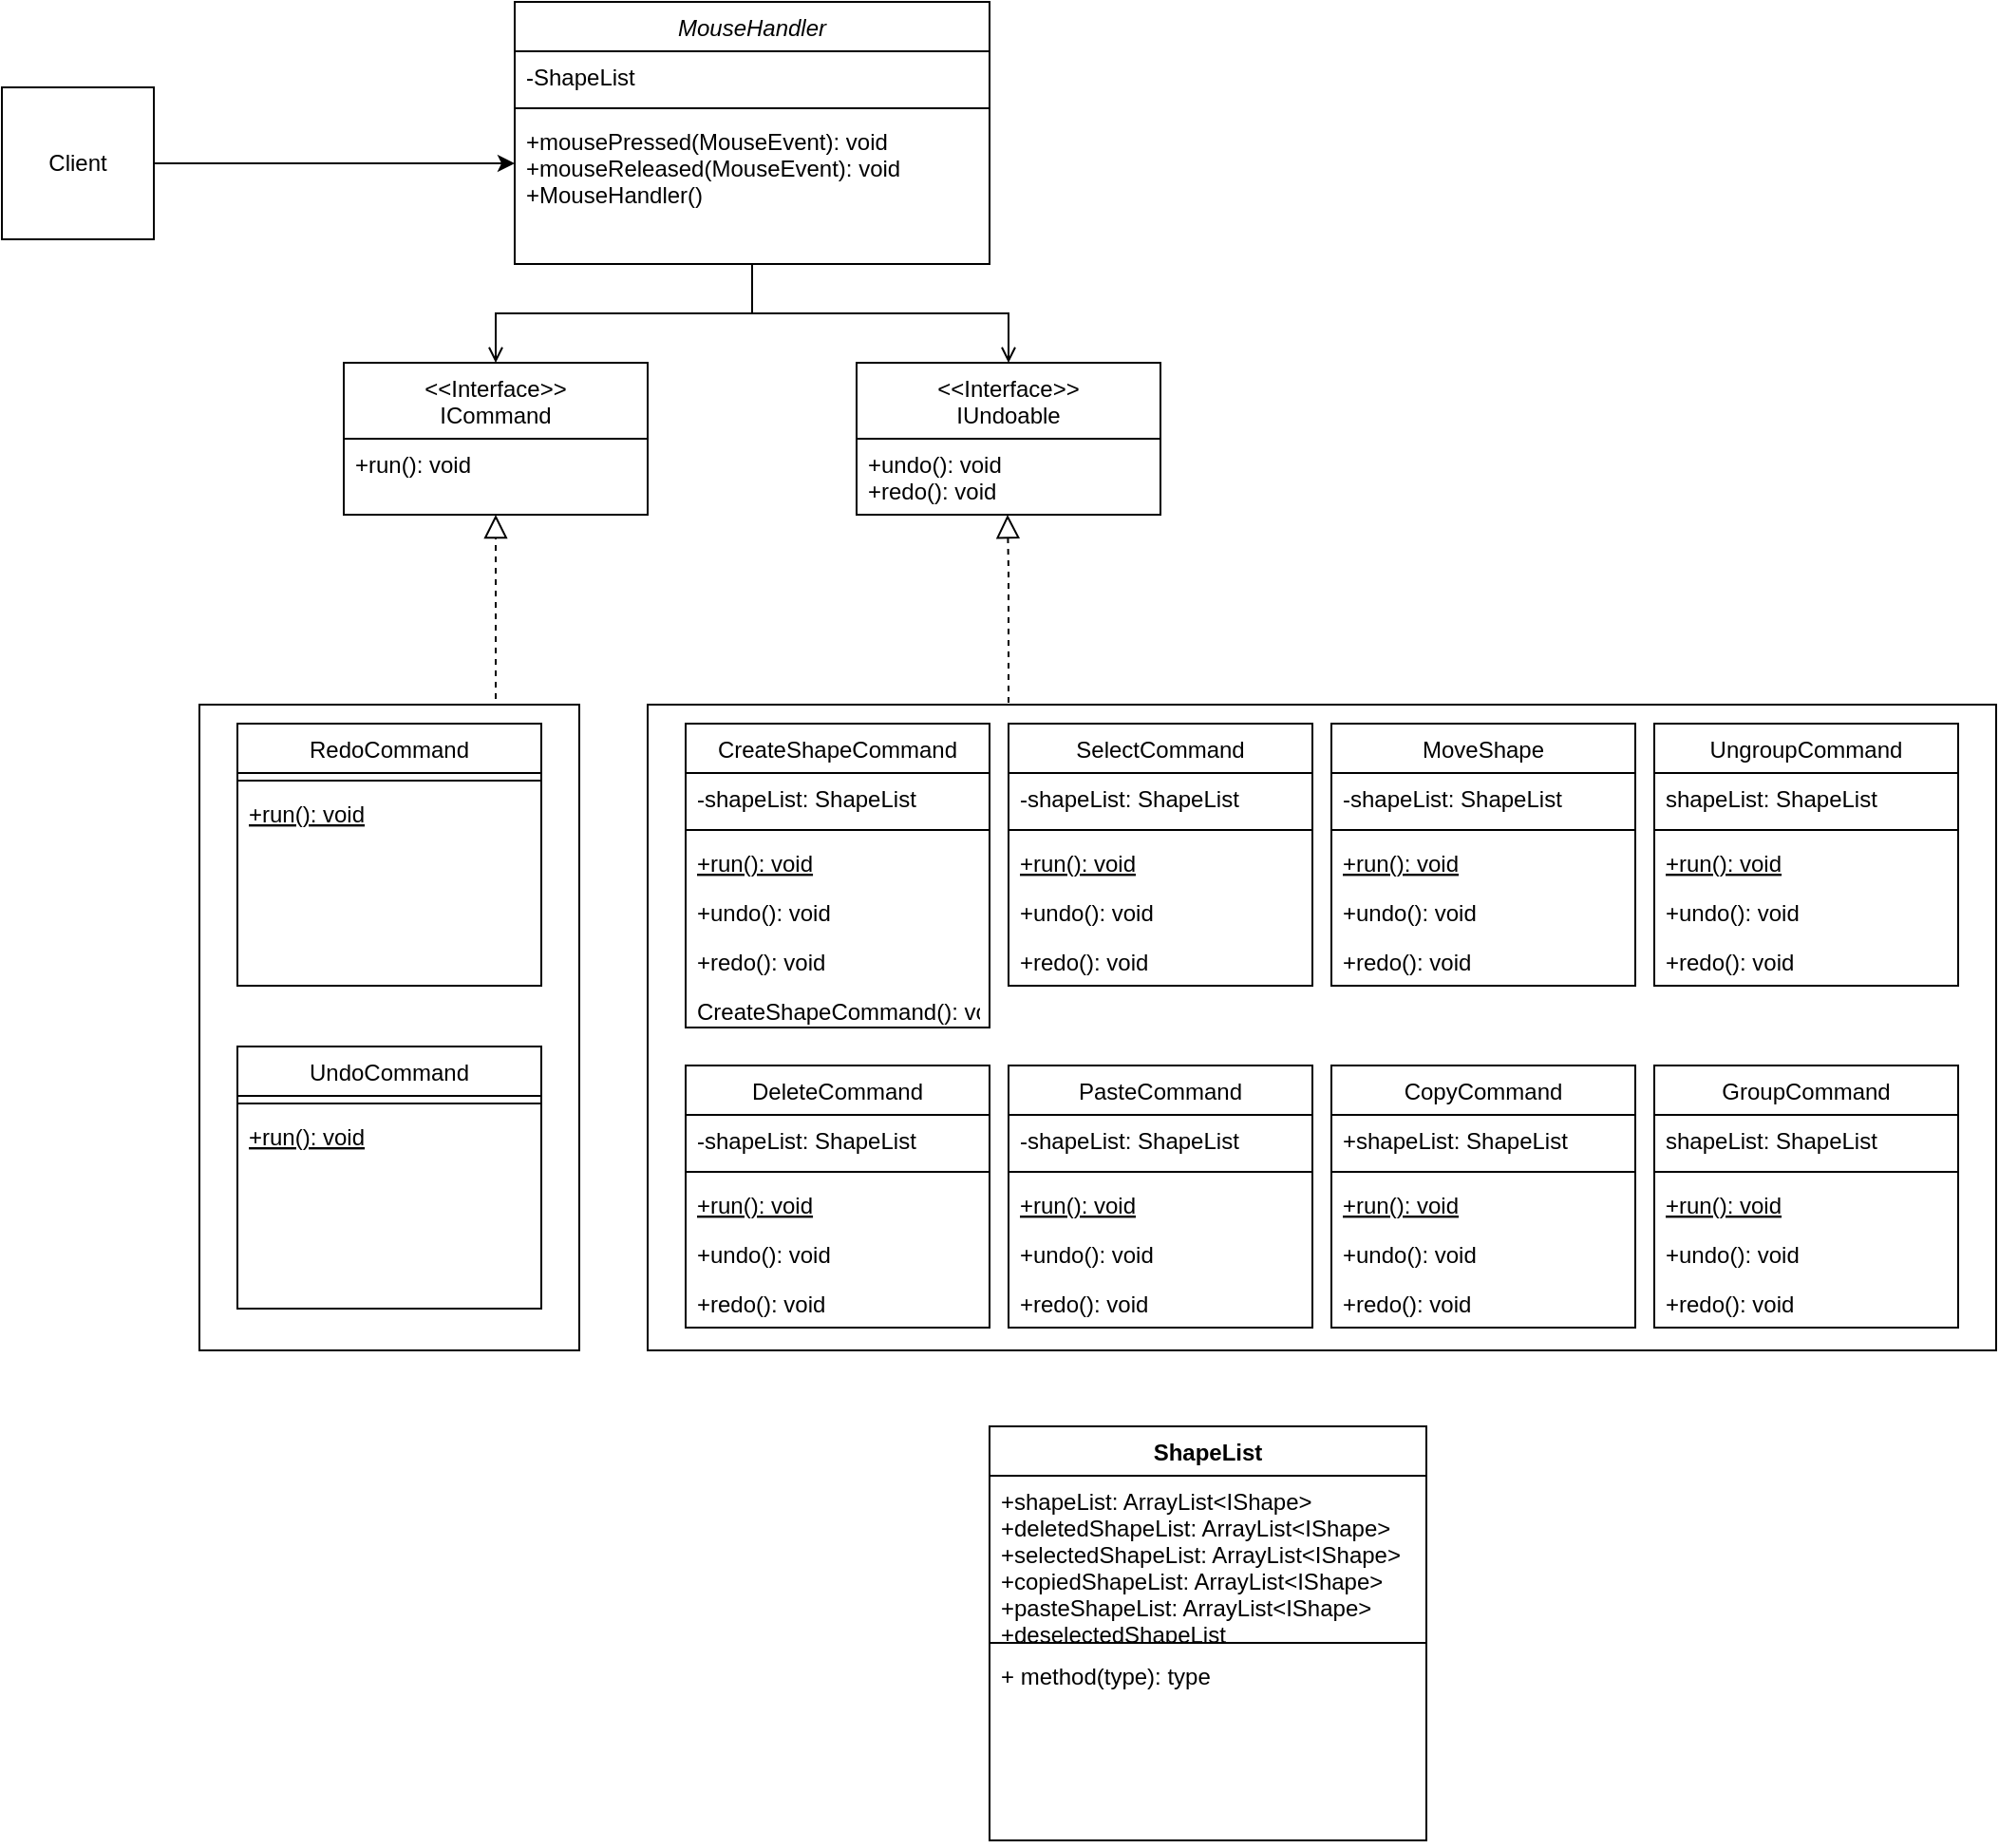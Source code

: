 <mxfile version="13.6.10" type="github">
  <diagram id="C5RBs43oDa-KdzZeNtuy" name="Page-1">
    <mxGraphModel dx="1426" dy="826" grid="1" gridSize="10" guides="1" tooltips="1" connect="1" arrows="1" fold="1" page="1" pageScale="1" pageWidth="827" pageHeight="1169" math="0" shadow="0">
      <root>
        <mxCell id="WIyWlLk6GJQsqaUBKTNV-0" />
        <mxCell id="WIyWlLk6GJQsqaUBKTNV-1" parent="WIyWlLk6GJQsqaUBKTNV-0" />
        <mxCell id="zkfFHV4jXpPFQw0GAbJ--12" value="" style="endArrow=block;endSize=10;endFill=0;shadow=0;strokeWidth=1;rounded=0;edgeStyle=elbowEdgeStyle;elbow=vertical;entryX=0.5;entryY=1;entryDx=0;entryDy=0;dashed=1;" parent="WIyWlLk6GJQsqaUBKTNV-1" target="zkfFHV4jXpPFQw0GAbJ--17" edge="1">
          <mxGeometry width="160" relative="1" as="geometry">
            <mxPoint x="390" y="377" as="sourcePoint" />
            <mxPoint x="320" y="310" as="targetPoint" />
            <Array as="points">
              <mxPoint x="390" y="360" />
              <mxPoint x="420" y="310" />
              <mxPoint x="640" y="310" />
            </Array>
          </mxGeometry>
        </mxCell>
        <mxCell id="zkfFHV4jXpPFQw0GAbJ--26" value="" style="endArrow=open;shadow=0;strokeWidth=1;rounded=0;endFill=1;edgeStyle=elbowEdgeStyle;elbow=vertical;" parent="WIyWlLk6GJQsqaUBKTNV-1" source="zkfFHV4jXpPFQw0GAbJ--0" target="zkfFHV4jXpPFQw0GAbJ--17" edge="1">
          <mxGeometry x="0.5" y="41" relative="1" as="geometry">
            <mxPoint x="380" y="192" as="sourcePoint" />
            <mxPoint x="540" y="192" as="targetPoint" />
            <mxPoint x="-40" y="32" as="offset" />
          </mxGeometry>
        </mxCell>
        <mxCell id="EbQSN0yyJCOW8OBc9cXN-0" value="Client" style="whiteSpace=wrap;html=1;aspect=fixed;" vertex="1" parent="WIyWlLk6GJQsqaUBKTNV-1">
          <mxGeometry x="130" y="55" width="80" height="80" as="geometry" />
        </mxCell>
        <mxCell id="EbQSN0yyJCOW8OBc9cXN-2" value="" style="endArrow=classic;html=1;entryX=0;entryY=0.5;entryDx=0;entryDy=0;exitX=1;exitY=0.5;exitDx=0;exitDy=0;" edge="1" parent="WIyWlLk6GJQsqaUBKTNV-1" source="EbQSN0yyJCOW8OBc9cXN-0" target="zkfFHV4jXpPFQw0GAbJ--5">
          <mxGeometry width="50" height="50" relative="1" as="geometry">
            <mxPoint x="220" y="83" as="sourcePoint" />
            <mxPoint x="319.5" y="49.998" as="targetPoint" />
          </mxGeometry>
        </mxCell>
        <mxCell id="EbQSN0yyJCOW8OBc9cXN-58" value="CreateShapeCommand(): void" style="text;align=left;verticalAlign=top;spacingLeft=4;spacingRight=4;overflow=hidden;rotatable=0;points=[[0,0.5],[1,0.5]];portConstraint=eastwest;" vertex="1" parent="WIyWlLk6GJQsqaUBKTNV-1">
          <mxGeometry x="490" y="528" width="160" height="26" as="geometry" />
        </mxCell>
        <mxCell id="EbQSN0yyJCOW8OBc9cXN-60" value="&lt;&lt;Interface&gt;&gt;&#xa;IUndoable" style="swimlane;fontStyle=0;align=center;verticalAlign=top;childLayout=stackLayout;horizontal=1;startSize=40;horizontalStack=0;resizeParent=1;resizeLast=0;collapsible=1;marginBottom=0;rounded=0;shadow=0;strokeWidth=1;" vertex="1" parent="WIyWlLk6GJQsqaUBKTNV-1">
          <mxGeometry x="580" y="200" width="160" height="80" as="geometry">
            <mxRectangle x="550" y="140" width="160" height="26" as="alternateBounds" />
          </mxGeometry>
        </mxCell>
        <mxCell id="EbQSN0yyJCOW8OBc9cXN-61" value="+undo(): void&#xa;+redo(): void" style="text;align=left;verticalAlign=top;spacingLeft=4;spacingRight=4;overflow=hidden;rotatable=0;points=[[0,0.5],[1,0.5]];portConstraint=eastwest;" vertex="1" parent="EbQSN0yyJCOW8OBc9cXN-60">
          <mxGeometry y="40" width="160" height="40" as="geometry" />
        </mxCell>
        <mxCell id="zkfFHV4jXpPFQw0GAbJ--17" value="&lt;&lt;Interface&gt;&gt;&#xa;ICommand" style="swimlane;fontStyle=0;align=center;verticalAlign=top;childLayout=stackLayout;horizontal=1;startSize=40;horizontalStack=0;resizeParent=1;resizeLast=0;collapsible=1;marginBottom=0;rounded=0;shadow=0;strokeWidth=1;" parent="WIyWlLk6GJQsqaUBKTNV-1" vertex="1">
          <mxGeometry x="310" y="200" width="160" height="80" as="geometry">
            <mxRectangle x="550" y="140" width="160" height="26" as="alternateBounds" />
          </mxGeometry>
        </mxCell>
        <mxCell id="zkfFHV4jXpPFQw0GAbJ--18" value="+run(): void" style="text;align=left;verticalAlign=top;spacingLeft=4;spacingRight=4;overflow=hidden;rotatable=0;points=[[0,0.5],[1,0.5]];portConstraint=eastwest;" parent="zkfFHV4jXpPFQw0GAbJ--17" vertex="1">
          <mxGeometry y="40" width="160" height="26" as="geometry" />
        </mxCell>
        <mxCell id="zkfFHV4jXpPFQw0GAbJ--0" value="MouseHandler" style="swimlane;fontStyle=2;align=center;verticalAlign=top;childLayout=stackLayout;horizontal=1;startSize=26;horizontalStack=0;resizeParent=1;resizeLast=0;collapsible=1;marginBottom=0;rounded=0;shadow=0;strokeWidth=1;" parent="WIyWlLk6GJQsqaUBKTNV-1" vertex="1">
          <mxGeometry x="400" y="10" width="250" height="138" as="geometry">
            <mxRectangle x="230" y="140" width="160" height="26" as="alternateBounds" />
          </mxGeometry>
        </mxCell>
        <mxCell id="zkfFHV4jXpPFQw0GAbJ--3" value="-ShapeList" style="text;align=left;verticalAlign=top;spacingLeft=4;spacingRight=4;overflow=hidden;rotatable=0;points=[[0,0.5],[1,0.5]];portConstraint=eastwest;rounded=0;shadow=0;html=0;" parent="zkfFHV4jXpPFQw0GAbJ--0" vertex="1">
          <mxGeometry y="26" width="250" height="26" as="geometry" />
        </mxCell>
        <mxCell id="zkfFHV4jXpPFQw0GAbJ--4" value="" style="line;html=1;strokeWidth=1;align=left;verticalAlign=middle;spacingTop=-1;spacingLeft=3;spacingRight=3;rotatable=0;labelPosition=right;points=[];portConstraint=eastwest;" parent="zkfFHV4jXpPFQw0GAbJ--0" vertex="1">
          <mxGeometry y="52" width="250" height="8" as="geometry" />
        </mxCell>
        <mxCell id="zkfFHV4jXpPFQw0GAbJ--5" value="+mousePressed(MouseEvent): void &#xa;+mouseReleased(MouseEvent): void&#xa;+MouseHandler()" style="text;align=left;verticalAlign=top;spacingLeft=4;spacingRight=4;overflow=hidden;rotatable=0;points=[[0,0.5],[1,0.5]];portConstraint=eastwest;" parent="zkfFHV4jXpPFQw0GAbJ--0" vertex="1">
          <mxGeometry y="60" width="250" height="50" as="geometry" />
        </mxCell>
        <mxCell id="EbQSN0yyJCOW8OBc9cXN-65" value="" style="endArrow=block;endSize=10;endFill=0;shadow=0;strokeWidth=1;rounded=0;edgeStyle=elbowEdgeStyle;elbow=vertical;entryX=0.5;entryY=1;entryDx=0;entryDy=0;dashed=1;" edge="1" parent="WIyWlLk6GJQsqaUBKTNV-1">
          <mxGeometry width="160" relative="1" as="geometry">
            <mxPoint x="660" y="379" as="sourcePoint" />
            <mxPoint x="659.5" y="280" as="targetPoint" />
            <Array as="points">
              <mxPoint x="689.5" y="310" />
              <mxPoint x="909.5" y="310" />
            </Array>
          </mxGeometry>
        </mxCell>
        <mxCell id="EbQSN0yyJCOW8OBc9cXN-66" value="" style="rounded=0;whiteSpace=wrap;html=1;fillColor=none;" vertex="1" parent="WIyWlLk6GJQsqaUBKTNV-1">
          <mxGeometry x="470" y="380" width="710" height="340" as="geometry" />
        </mxCell>
        <mxCell id="EbQSN0yyJCOW8OBc9cXN-67" value="" style="endArrow=open;shadow=0;strokeWidth=1;rounded=0;endFill=1;edgeStyle=elbowEdgeStyle;elbow=vertical;exitX=0.5;exitY=1;exitDx=0;exitDy=0;" edge="1" parent="WIyWlLk6GJQsqaUBKTNV-1" source="zkfFHV4jXpPFQw0GAbJ--0" target="EbQSN0yyJCOW8OBc9cXN-60">
          <mxGeometry x="0.5" y="41" relative="1" as="geometry">
            <mxPoint x="535" y="158" as="sourcePoint" />
            <mxPoint x="400" y="210" as="targetPoint" />
            <mxPoint x="-40" y="32" as="offset" />
          </mxGeometry>
        </mxCell>
        <mxCell id="EbQSN0yyJCOW8OBc9cXN-68" value="" style="rounded=0;whiteSpace=wrap;html=1;fillColor=none;" vertex="1" parent="WIyWlLk6GJQsqaUBKTNV-1">
          <mxGeometry x="234" y="380" width="200" height="340" as="geometry" />
        </mxCell>
        <mxCell id="zkfFHV4jXpPFQw0GAbJ--6" value="CreateShapeCommand" style="swimlane;fontStyle=0;align=center;verticalAlign=top;childLayout=stackLayout;horizontal=1;startSize=26;horizontalStack=0;resizeParent=1;resizeLast=0;collapsible=1;marginBottom=0;rounded=0;shadow=0;strokeWidth=1;" parent="WIyWlLk6GJQsqaUBKTNV-1" vertex="1">
          <mxGeometry x="490" y="390" width="160" height="160" as="geometry">
            <mxRectangle x="130" y="380" width="160" height="26" as="alternateBounds" />
          </mxGeometry>
        </mxCell>
        <mxCell id="zkfFHV4jXpPFQw0GAbJ--7" value="-shapeList: ShapeList" style="text;align=left;verticalAlign=top;spacingLeft=4;spacingRight=4;overflow=hidden;rotatable=0;points=[[0,0.5],[1,0.5]];portConstraint=eastwest;" parent="zkfFHV4jXpPFQw0GAbJ--6" vertex="1">
          <mxGeometry y="26" width="160" height="26" as="geometry" />
        </mxCell>
        <mxCell id="zkfFHV4jXpPFQw0GAbJ--9" value="" style="line;html=1;strokeWidth=1;align=left;verticalAlign=middle;spacingTop=-1;spacingLeft=3;spacingRight=3;rotatable=0;labelPosition=right;points=[];portConstraint=eastwest;" parent="zkfFHV4jXpPFQw0GAbJ--6" vertex="1">
          <mxGeometry y="52" width="160" height="8" as="geometry" />
        </mxCell>
        <mxCell id="zkfFHV4jXpPFQw0GAbJ--10" value="+run(): void" style="text;align=left;verticalAlign=top;spacingLeft=4;spacingRight=4;overflow=hidden;rotatable=0;points=[[0,0.5],[1,0.5]];portConstraint=eastwest;fontStyle=4" parent="zkfFHV4jXpPFQw0GAbJ--6" vertex="1">
          <mxGeometry y="60" width="160" height="26" as="geometry" />
        </mxCell>
        <mxCell id="zkfFHV4jXpPFQw0GAbJ--11" value="+undo(): void" style="text;align=left;verticalAlign=top;spacingLeft=4;spacingRight=4;overflow=hidden;rotatable=0;points=[[0,0.5],[1,0.5]];portConstraint=eastwest;" parent="zkfFHV4jXpPFQw0GAbJ--6" vertex="1">
          <mxGeometry y="86" width="160" height="26" as="geometry" />
        </mxCell>
        <mxCell id="EbQSN0yyJCOW8OBc9cXN-57" value="+redo(): void" style="text;align=left;verticalAlign=top;spacingLeft=4;spacingRight=4;overflow=hidden;rotatable=0;points=[[0,0.5],[1,0.5]];portConstraint=eastwest;" vertex="1" parent="zkfFHV4jXpPFQw0GAbJ--6">
          <mxGeometry y="112" width="160" height="26" as="geometry" />
        </mxCell>
        <mxCell id="EbQSN0yyJCOW8OBc9cXN-9" value="SelectCommand" style="swimlane;fontStyle=0;align=center;verticalAlign=top;childLayout=stackLayout;horizontal=1;startSize=26;horizontalStack=0;resizeParent=1;resizeLast=0;collapsible=1;marginBottom=0;rounded=0;shadow=0;strokeWidth=1;" vertex="1" parent="WIyWlLk6GJQsqaUBKTNV-1">
          <mxGeometry x="660" y="390" width="160" height="138" as="geometry">
            <mxRectangle x="130" y="380" width="160" height="26" as="alternateBounds" />
          </mxGeometry>
        </mxCell>
        <mxCell id="EbQSN0yyJCOW8OBc9cXN-10" value="-shapeList: ShapeList" style="text;align=left;verticalAlign=top;spacingLeft=4;spacingRight=4;overflow=hidden;rotatable=0;points=[[0,0.5],[1,0.5]];portConstraint=eastwest;" vertex="1" parent="EbQSN0yyJCOW8OBc9cXN-9">
          <mxGeometry y="26" width="160" height="26" as="geometry" />
        </mxCell>
        <mxCell id="EbQSN0yyJCOW8OBc9cXN-11" value="" style="line;html=1;strokeWidth=1;align=left;verticalAlign=middle;spacingTop=-1;spacingLeft=3;spacingRight=3;rotatable=0;labelPosition=right;points=[];portConstraint=eastwest;" vertex="1" parent="EbQSN0yyJCOW8OBc9cXN-9">
          <mxGeometry y="52" width="160" height="8" as="geometry" />
        </mxCell>
        <mxCell id="EbQSN0yyJCOW8OBc9cXN-12" value="+run(): void" style="text;align=left;verticalAlign=top;spacingLeft=4;spacingRight=4;overflow=hidden;rotatable=0;points=[[0,0.5],[1,0.5]];portConstraint=eastwest;fontStyle=4" vertex="1" parent="EbQSN0yyJCOW8OBc9cXN-9">
          <mxGeometry y="60" width="160" height="26" as="geometry" />
        </mxCell>
        <mxCell id="EbQSN0yyJCOW8OBc9cXN-13" value="+undo(): void" style="text;align=left;verticalAlign=top;spacingLeft=4;spacingRight=4;overflow=hidden;rotatable=0;points=[[0,0.5],[1,0.5]];portConstraint=eastwest;" vertex="1" parent="EbQSN0yyJCOW8OBc9cXN-9">
          <mxGeometry y="86" width="160" height="26" as="geometry" />
        </mxCell>
        <mxCell id="EbQSN0yyJCOW8OBc9cXN-14" value="+redo(): void" style="text;align=left;verticalAlign=top;spacingLeft=4;spacingRight=4;overflow=hidden;rotatable=0;points=[[0,0.5],[1,0.5]];portConstraint=eastwest;" vertex="1" parent="EbQSN0yyJCOW8OBc9cXN-9">
          <mxGeometry y="112" width="160" height="26" as="geometry" />
        </mxCell>
        <mxCell id="EbQSN0yyJCOW8OBc9cXN-15" value="MoveShape" style="swimlane;fontStyle=0;align=center;verticalAlign=top;childLayout=stackLayout;horizontal=1;startSize=26;horizontalStack=0;resizeParent=1;resizeLast=0;collapsible=1;marginBottom=0;rounded=0;shadow=0;strokeWidth=1;" vertex="1" parent="WIyWlLk6GJQsqaUBKTNV-1">
          <mxGeometry x="830" y="390" width="160" height="138" as="geometry">
            <mxRectangle x="130" y="380" width="160" height="26" as="alternateBounds" />
          </mxGeometry>
        </mxCell>
        <mxCell id="EbQSN0yyJCOW8OBc9cXN-16" value="-shapeList: ShapeList" style="text;align=left;verticalAlign=top;spacingLeft=4;spacingRight=4;overflow=hidden;rotatable=0;points=[[0,0.5],[1,0.5]];portConstraint=eastwest;" vertex="1" parent="EbQSN0yyJCOW8OBc9cXN-15">
          <mxGeometry y="26" width="160" height="26" as="geometry" />
        </mxCell>
        <mxCell id="EbQSN0yyJCOW8OBc9cXN-17" value="" style="line;html=1;strokeWidth=1;align=left;verticalAlign=middle;spacingTop=-1;spacingLeft=3;spacingRight=3;rotatable=0;labelPosition=right;points=[];portConstraint=eastwest;" vertex="1" parent="EbQSN0yyJCOW8OBc9cXN-15">
          <mxGeometry y="52" width="160" height="8" as="geometry" />
        </mxCell>
        <mxCell id="EbQSN0yyJCOW8OBc9cXN-18" value="+run(): void" style="text;align=left;verticalAlign=top;spacingLeft=4;spacingRight=4;overflow=hidden;rotatable=0;points=[[0,0.5],[1,0.5]];portConstraint=eastwest;fontStyle=4" vertex="1" parent="EbQSN0yyJCOW8OBc9cXN-15">
          <mxGeometry y="60" width="160" height="26" as="geometry" />
        </mxCell>
        <mxCell id="EbQSN0yyJCOW8OBc9cXN-19" value="+undo(): void" style="text;align=left;verticalAlign=top;spacingLeft=4;spacingRight=4;overflow=hidden;rotatable=0;points=[[0,0.5],[1,0.5]];portConstraint=eastwest;" vertex="1" parent="EbQSN0yyJCOW8OBc9cXN-15">
          <mxGeometry y="86" width="160" height="26" as="geometry" />
        </mxCell>
        <mxCell id="EbQSN0yyJCOW8OBc9cXN-20" value="+redo(): void" style="text;align=left;verticalAlign=top;spacingLeft=4;spacingRight=4;overflow=hidden;rotatable=0;points=[[0,0.5],[1,0.5]];portConstraint=eastwest;" vertex="1" parent="EbQSN0yyJCOW8OBc9cXN-15">
          <mxGeometry y="112" width="160" height="26" as="geometry" />
        </mxCell>
        <mxCell id="EbQSN0yyJCOW8OBc9cXN-33" value="DeleteCommand" style="swimlane;fontStyle=0;align=center;verticalAlign=top;childLayout=stackLayout;horizontal=1;startSize=26;horizontalStack=0;resizeParent=1;resizeLast=0;collapsible=1;marginBottom=0;rounded=0;shadow=0;strokeWidth=1;" vertex="1" parent="WIyWlLk6GJQsqaUBKTNV-1">
          <mxGeometry x="490" y="570" width="160" height="138" as="geometry">
            <mxRectangle x="130" y="380" width="160" height="26" as="alternateBounds" />
          </mxGeometry>
        </mxCell>
        <mxCell id="EbQSN0yyJCOW8OBc9cXN-34" value="-shapeList: ShapeList" style="text;align=left;verticalAlign=top;spacingLeft=4;spacingRight=4;overflow=hidden;rotatable=0;points=[[0,0.5],[1,0.5]];portConstraint=eastwest;" vertex="1" parent="EbQSN0yyJCOW8OBc9cXN-33">
          <mxGeometry y="26" width="160" height="26" as="geometry" />
        </mxCell>
        <mxCell id="EbQSN0yyJCOW8OBc9cXN-35" value="" style="line;html=1;strokeWidth=1;align=left;verticalAlign=middle;spacingTop=-1;spacingLeft=3;spacingRight=3;rotatable=0;labelPosition=right;points=[];portConstraint=eastwest;" vertex="1" parent="EbQSN0yyJCOW8OBc9cXN-33">
          <mxGeometry y="52" width="160" height="8" as="geometry" />
        </mxCell>
        <mxCell id="EbQSN0yyJCOW8OBc9cXN-36" value="+run(): void" style="text;align=left;verticalAlign=top;spacingLeft=4;spacingRight=4;overflow=hidden;rotatable=0;points=[[0,0.5],[1,0.5]];portConstraint=eastwest;fontStyle=4" vertex="1" parent="EbQSN0yyJCOW8OBc9cXN-33">
          <mxGeometry y="60" width="160" height="26" as="geometry" />
        </mxCell>
        <mxCell id="EbQSN0yyJCOW8OBc9cXN-37" value="+undo(): void" style="text;align=left;verticalAlign=top;spacingLeft=4;spacingRight=4;overflow=hidden;rotatable=0;points=[[0,0.5],[1,0.5]];portConstraint=eastwest;" vertex="1" parent="EbQSN0yyJCOW8OBc9cXN-33">
          <mxGeometry y="86" width="160" height="26" as="geometry" />
        </mxCell>
        <mxCell id="EbQSN0yyJCOW8OBc9cXN-38" value="+redo(): void" style="text;align=left;verticalAlign=top;spacingLeft=4;spacingRight=4;overflow=hidden;rotatable=0;points=[[0,0.5],[1,0.5]];portConstraint=eastwest;" vertex="1" parent="EbQSN0yyJCOW8OBc9cXN-33">
          <mxGeometry y="112" width="160" height="26" as="geometry" />
        </mxCell>
        <mxCell id="EbQSN0yyJCOW8OBc9cXN-39" value="PasteCommand" style="swimlane;fontStyle=0;align=center;verticalAlign=top;childLayout=stackLayout;horizontal=1;startSize=26;horizontalStack=0;resizeParent=1;resizeLast=0;collapsible=1;marginBottom=0;rounded=0;shadow=0;strokeWidth=1;" vertex="1" parent="WIyWlLk6GJQsqaUBKTNV-1">
          <mxGeometry x="660" y="570" width="160" height="138" as="geometry">
            <mxRectangle x="130" y="380" width="160" height="26" as="alternateBounds" />
          </mxGeometry>
        </mxCell>
        <mxCell id="EbQSN0yyJCOW8OBc9cXN-40" value="-shapeList: ShapeList" style="text;align=left;verticalAlign=top;spacingLeft=4;spacingRight=4;overflow=hidden;rotatable=0;points=[[0,0.5],[1,0.5]];portConstraint=eastwest;" vertex="1" parent="EbQSN0yyJCOW8OBc9cXN-39">
          <mxGeometry y="26" width="160" height="26" as="geometry" />
        </mxCell>
        <mxCell id="EbQSN0yyJCOW8OBc9cXN-41" value="" style="line;html=1;strokeWidth=1;align=left;verticalAlign=middle;spacingTop=-1;spacingLeft=3;spacingRight=3;rotatable=0;labelPosition=right;points=[];portConstraint=eastwest;" vertex="1" parent="EbQSN0yyJCOW8OBc9cXN-39">
          <mxGeometry y="52" width="160" height="8" as="geometry" />
        </mxCell>
        <mxCell id="EbQSN0yyJCOW8OBc9cXN-42" value="+run(): void" style="text;align=left;verticalAlign=top;spacingLeft=4;spacingRight=4;overflow=hidden;rotatable=0;points=[[0,0.5],[1,0.5]];portConstraint=eastwest;fontStyle=4" vertex="1" parent="EbQSN0yyJCOW8OBc9cXN-39">
          <mxGeometry y="60" width="160" height="26" as="geometry" />
        </mxCell>
        <mxCell id="EbQSN0yyJCOW8OBc9cXN-43" value="+undo(): void" style="text;align=left;verticalAlign=top;spacingLeft=4;spacingRight=4;overflow=hidden;rotatable=0;points=[[0,0.5],[1,0.5]];portConstraint=eastwest;" vertex="1" parent="EbQSN0yyJCOW8OBc9cXN-39">
          <mxGeometry y="86" width="160" height="26" as="geometry" />
        </mxCell>
        <mxCell id="EbQSN0yyJCOW8OBc9cXN-44" value="+redo(): void" style="text;align=left;verticalAlign=top;spacingLeft=4;spacingRight=4;overflow=hidden;rotatable=0;points=[[0,0.5],[1,0.5]];portConstraint=eastwest;" vertex="1" parent="EbQSN0yyJCOW8OBc9cXN-39">
          <mxGeometry y="112" width="160" height="26" as="geometry" />
        </mxCell>
        <mxCell id="EbQSN0yyJCOW8OBc9cXN-51" value="UngroupCommand" style="swimlane;fontStyle=0;align=center;verticalAlign=top;childLayout=stackLayout;horizontal=1;startSize=26;horizontalStack=0;resizeParent=1;resizeLast=0;collapsible=1;marginBottom=0;rounded=0;shadow=0;strokeWidth=1;" vertex="1" parent="WIyWlLk6GJQsqaUBKTNV-1">
          <mxGeometry x="1000" y="390" width="160" height="138" as="geometry">
            <mxRectangle x="130" y="380" width="160" height="26" as="alternateBounds" />
          </mxGeometry>
        </mxCell>
        <mxCell id="EbQSN0yyJCOW8OBc9cXN-52" value="shapeList: ShapeList" style="text;align=left;verticalAlign=top;spacingLeft=4;spacingRight=4;overflow=hidden;rotatable=0;points=[[0,0.5],[1,0.5]];portConstraint=eastwest;" vertex="1" parent="EbQSN0yyJCOW8OBc9cXN-51">
          <mxGeometry y="26" width="160" height="26" as="geometry" />
        </mxCell>
        <mxCell id="EbQSN0yyJCOW8OBc9cXN-53" value="" style="line;html=1;strokeWidth=1;align=left;verticalAlign=middle;spacingTop=-1;spacingLeft=3;spacingRight=3;rotatable=0;labelPosition=right;points=[];portConstraint=eastwest;" vertex="1" parent="EbQSN0yyJCOW8OBc9cXN-51">
          <mxGeometry y="52" width="160" height="8" as="geometry" />
        </mxCell>
        <mxCell id="EbQSN0yyJCOW8OBc9cXN-54" value="+run(): void" style="text;align=left;verticalAlign=top;spacingLeft=4;spacingRight=4;overflow=hidden;rotatable=0;points=[[0,0.5],[1,0.5]];portConstraint=eastwest;fontStyle=4" vertex="1" parent="EbQSN0yyJCOW8OBc9cXN-51">
          <mxGeometry y="60" width="160" height="26" as="geometry" />
        </mxCell>
        <mxCell id="EbQSN0yyJCOW8OBc9cXN-55" value="+undo(): void" style="text;align=left;verticalAlign=top;spacingLeft=4;spacingRight=4;overflow=hidden;rotatable=0;points=[[0,0.5],[1,0.5]];portConstraint=eastwest;" vertex="1" parent="EbQSN0yyJCOW8OBc9cXN-51">
          <mxGeometry y="86" width="160" height="26" as="geometry" />
        </mxCell>
        <mxCell id="EbQSN0yyJCOW8OBc9cXN-56" value="+redo(): void" style="text;align=left;verticalAlign=top;spacingLeft=4;spacingRight=4;overflow=hidden;rotatable=0;points=[[0,0.5],[1,0.5]];portConstraint=eastwest;" vertex="1" parent="EbQSN0yyJCOW8OBc9cXN-51">
          <mxGeometry y="112" width="160" height="26" as="geometry" />
        </mxCell>
        <mxCell id="EbQSN0yyJCOW8OBc9cXN-45" value="GroupCommand" style="swimlane;fontStyle=0;align=center;verticalAlign=top;childLayout=stackLayout;horizontal=1;startSize=26;horizontalStack=0;resizeParent=1;resizeLast=0;collapsible=1;marginBottom=0;rounded=0;shadow=0;strokeWidth=1;" vertex="1" parent="WIyWlLk6GJQsqaUBKTNV-1">
          <mxGeometry x="1000" y="570" width="160" height="138" as="geometry">
            <mxRectangle x="130" y="380" width="160" height="26" as="alternateBounds" />
          </mxGeometry>
        </mxCell>
        <mxCell id="EbQSN0yyJCOW8OBc9cXN-46" value="shapeList: ShapeList" style="text;align=left;verticalAlign=top;spacingLeft=4;spacingRight=4;overflow=hidden;rotatable=0;points=[[0,0.5],[1,0.5]];portConstraint=eastwest;" vertex="1" parent="EbQSN0yyJCOW8OBc9cXN-45">
          <mxGeometry y="26" width="160" height="26" as="geometry" />
        </mxCell>
        <mxCell id="EbQSN0yyJCOW8OBc9cXN-47" value="" style="line;html=1;strokeWidth=1;align=left;verticalAlign=middle;spacingTop=-1;spacingLeft=3;spacingRight=3;rotatable=0;labelPosition=right;points=[];portConstraint=eastwest;" vertex="1" parent="EbQSN0yyJCOW8OBc9cXN-45">
          <mxGeometry y="52" width="160" height="8" as="geometry" />
        </mxCell>
        <mxCell id="EbQSN0yyJCOW8OBc9cXN-48" value="+run(): void" style="text;align=left;verticalAlign=top;spacingLeft=4;spacingRight=4;overflow=hidden;rotatable=0;points=[[0,0.5],[1,0.5]];portConstraint=eastwest;fontStyle=4" vertex="1" parent="EbQSN0yyJCOW8OBc9cXN-45">
          <mxGeometry y="60" width="160" height="26" as="geometry" />
        </mxCell>
        <mxCell id="EbQSN0yyJCOW8OBc9cXN-49" value="+undo(): void" style="text;align=left;verticalAlign=top;spacingLeft=4;spacingRight=4;overflow=hidden;rotatable=0;points=[[0,0.5],[1,0.5]];portConstraint=eastwest;" vertex="1" parent="EbQSN0yyJCOW8OBc9cXN-45">
          <mxGeometry y="86" width="160" height="26" as="geometry" />
        </mxCell>
        <mxCell id="EbQSN0yyJCOW8OBc9cXN-50" value="+redo(): void" style="text;align=left;verticalAlign=top;spacingLeft=4;spacingRight=4;overflow=hidden;rotatable=0;points=[[0,0.5],[1,0.5]];portConstraint=eastwest;" vertex="1" parent="EbQSN0yyJCOW8OBc9cXN-45">
          <mxGeometry y="112" width="160" height="26" as="geometry" />
        </mxCell>
        <mxCell id="EbQSN0yyJCOW8OBc9cXN-69" value="CopyCommand" style="swimlane;fontStyle=0;align=center;verticalAlign=top;childLayout=stackLayout;horizontal=1;startSize=26;horizontalStack=0;resizeParent=1;resizeLast=0;collapsible=1;marginBottom=0;rounded=0;shadow=0;strokeWidth=1;" vertex="1" parent="WIyWlLk6GJQsqaUBKTNV-1">
          <mxGeometry x="830" y="570" width="160" height="138" as="geometry">
            <mxRectangle x="130" y="380" width="160" height="26" as="alternateBounds" />
          </mxGeometry>
        </mxCell>
        <mxCell id="EbQSN0yyJCOW8OBc9cXN-70" value="+shapeList: ShapeList" style="text;align=left;verticalAlign=top;spacingLeft=4;spacingRight=4;overflow=hidden;rotatable=0;points=[[0,0.5],[1,0.5]];portConstraint=eastwest;" vertex="1" parent="EbQSN0yyJCOW8OBc9cXN-69">
          <mxGeometry y="26" width="160" height="26" as="geometry" />
        </mxCell>
        <mxCell id="EbQSN0yyJCOW8OBc9cXN-71" value="" style="line;html=1;strokeWidth=1;align=left;verticalAlign=middle;spacingTop=-1;spacingLeft=3;spacingRight=3;rotatable=0;labelPosition=right;points=[];portConstraint=eastwest;" vertex="1" parent="EbQSN0yyJCOW8OBc9cXN-69">
          <mxGeometry y="52" width="160" height="8" as="geometry" />
        </mxCell>
        <mxCell id="EbQSN0yyJCOW8OBc9cXN-72" value="+run(): void" style="text;align=left;verticalAlign=top;spacingLeft=4;spacingRight=4;overflow=hidden;rotatable=0;points=[[0,0.5],[1,0.5]];portConstraint=eastwest;fontStyle=4" vertex="1" parent="EbQSN0yyJCOW8OBc9cXN-69">
          <mxGeometry y="60" width="160" height="26" as="geometry" />
        </mxCell>
        <mxCell id="EbQSN0yyJCOW8OBc9cXN-73" value="+undo(): void" style="text;align=left;verticalAlign=top;spacingLeft=4;spacingRight=4;overflow=hidden;rotatable=0;points=[[0,0.5],[1,0.5]];portConstraint=eastwest;" vertex="1" parent="EbQSN0yyJCOW8OBc9cXN-69">
          <mxGeometry y="86" width="160" height="26" as="geometry" />
        </mxCell>
        <mxCell id="EbQSN0yyJCOW8OBc9cXN-74" value="+redo(): void" style="text;align=left;verticalAlign=top;spacingLeft=4;spacingRight=4;overflow=hidden;rotatable=0;points=[[0,0.5],[1,0.5]];portConstraint=eastwest;" vertex="1" parent="EbQSN0yyJCOW8OBc9cXN-69">
          <mxGeometry y="112" width="160" height="26" as="geometry" />
        </mxCell>
        <mxCell id="EbQSN0yyJCOW8OBc9cXN-27" value="RedoCommand" style="swimlane;fontStyle=0;align=center;verticalAlign=top;childLayout=stackLayout;horizontal=1;startSize=26;horizontalStack=0;resizeParent=1;resizeLast=0;collapsible=1;marginBottom=0;rounded=0;shadow=0;strokeWidth=1;" vertex="1" parent="WIyWlLk6GJQsqaUBKTNV-1">
          <mxGeometry x="254" y="390" width="160" height="138" as="geometry">
            <mxRectangle x="130" y="380" width="160" height="26" as="alternateBounds" />
          </mxGeometry>
        </mxCell>
        <mxCell id="EbQSN0yyJCOW8OBc9cXN-29" value="" style="line;html=1;strokeWidth=1;align=left;verticalAlign=middle;spacingTop=-1;spacingLeft=3;spacingRight=3;rotatable=0;labelPosition=right;points=[];portConstraint=eastwest;" vertex="1" parent="EbQSN0yyJCOW8OBc9cXN-27">
          <mxGeometry y="26" width="160" height="8" as="geometry" />
        </mxCell>
        <mxCell id="EbQSN0yyJCOW8OBc9cXN-30" value="+run(): void" style="text;align=left;verticalAlign=top;spacingLeft=4;spacingRight=4;overflow=hidden;rotatable=0;points=[[0,0.5],[1,0.5]];portConstraint=eastwest;fontStyle=4" vertex="1" parent="EbQSN0yyJCOW8OBc9cXN-27">
          <mxGeometry y="34" width="160" height="26" as="geometry" />
        </mxCell>
        <mxCell id="EbQSN0yyJCOW8OBc9cXN-21" value="UndoCommand" style="swimlane;fontStyle=0;align=center;verticalAlign=top;childLayout=stackLayout;horizontal=1;startSize=26;horizontalStack=0;resizeParent=1;resizeLast=0;collapsible=1;marginBottom=0;rounded=0;shadow=0;strokeWidth=1;" vertex="1" parent="WIyWlLk6GJQsqaUBKTNV-1">
          <mxGeometry x="254" y="560" width="160" height="138" as="geometry">
            <mxRectangle x="130" y="380" width="160" height="26" as="alternateBounds" />
          </mxGeometry>
        </mxCell>
        <mxCell id="EbQSN0yyJCOW8OBc9cXN-23" value="" style="line;html=1;strokeWidth=1;align=left;verticalAlign=middle;spacingTop=-1;spacingLeft=3;spacingRight=3;rotatable=0;labelPosition=right;points=[];portConstraint=eastwest;" vertex="1" parent="EbQSN0yyJCOW8OBc9cXN-21">
          <mxGeometry y="26" width="160" height="8" as="geometry" />
        </mxCell>
        <mxCell id="EbQSN0yyJCOW8OBc9cXN-24" value="+run(): void" style="text;align=left;verticalAlign=top;spacingLeft=4;spacingRight=4;overflow=hidden;rotatable=0;points=[[0,0.5],[1,0.5]];portConstraint=eastwest;fontStyle=4" vertex="1" parent="EbQSN0yyJCOW8OBc9cXN-21">
          <mxGeometry y="34" width="160" height="26" as="geometry" />
        </mxCell>
        <mxCell id="EbQSN0yyJCOW8OBc9cXN-76" value="ShapeList" style="swimlane;fontStyle=1;align=center;verticalAlign=top;childLayout=stackLayout;horizontal=1;startSize=26;horizontalStack=0;resizeParent=1;resizeParentMax=0;resizeLast=0;collapsible=1;marginBottom=0;fillColor=none;" vertex="1" parent="WIyWlLk6GJQsqaUBKTNV-1">
          <mxGeometry x="650" y="760" width="230" height="218" as="geometry" />
        </mxCell>
        <mxCell id="EbQSN0yyJCOW8OBc9cXN-77" value="+shapeList: ArrayList&lt;IShape&gt;&#xa;+deletedShapeList: ArrayList&lt;IShape&gt;&#xa;+selectedShapeList: ArrayList&lt;IShape&gt;&#xa;+copiedShapeList: ArrayList&lt;IShape&gt;&#xa;+pasteShapeList: ArrayList&lt;IShape&gt;&#xa;+deselectedShapeList" style="text;strokeColor=none;fillColor=none;align=left;verticalAlign=top;spacingLeft=4;spacingRight=4;overflow=hidden;rotatable=0;points=[[0,0.5],[1,0.5]];portConstraint=eastwest;" vertex="1" parent="EbQSN0yyJCOW8OBc9cXN-76">
          <mxGeometry y="26" width="230" height="84" as="geometry" />
        </mxCell>
        <mxCell id="EbQSN0yyJCOW8OBc9cXN-78" value="" style="line;strokeWidth=1;fillColor=none;align=left;verticalAlign=middle;spacingTop=-1;spacingLeft=3;spacingRight=3;rotatable=0;labelPosition=right;points=[];portConstraint=eastwest;" vertex="1" parent="EbQSN0yyJCOW8OBc9cXN-76">
          <mxGeometry y="110" width="230" height="8" as="geometry" />
        </mxCell>
        <mxCell id="EbQSN0yyJCOW8OBc9cXN-79" value="+ method(type): type" style="text;strokeColor=none;fillColor=none;align=left;verticalAlign=top;spacingLeft=4;spacingRight=4;overflow=hidden;rotatable=0;points=[[0,0.5],[1,0.5]];portConstraint=eastwest;" vertex="1" parent="EbQSN0yyJCOW8OBc9cXN-76">
          <mxGeometry y="118" width="230" height="100" as="geometry" />
        </mxCell>
      </root>
    </mxGraphModel>
  </diagram>
</mxfile>
